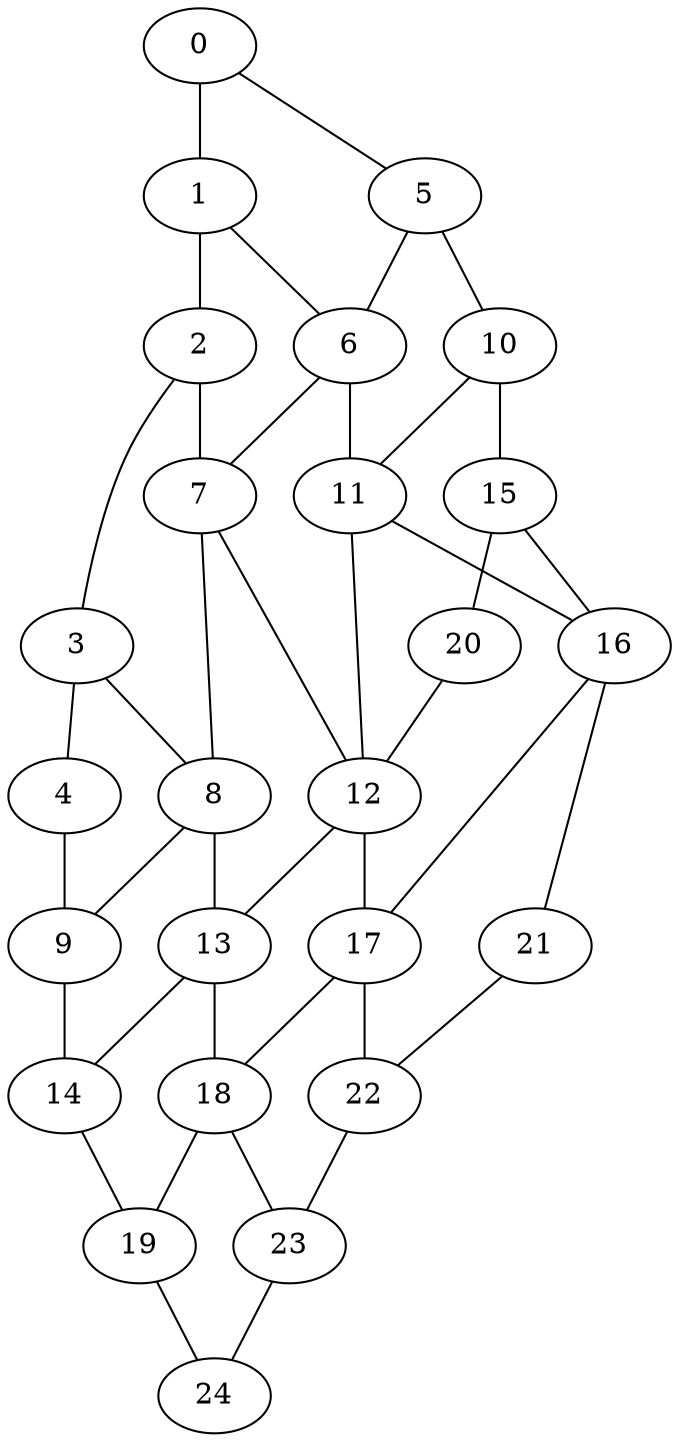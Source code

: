 graph A{
     0--1 [weight=2]
     0--5 [weight=1]
     1--2 [weight=3]
     1--6 [weight=1]
     2--3 [weight=1]
     2--7 [weight=6]
     3--4 [weight=1]
     3--8 [weight=1]
     4--9 [weight=1]
     5--6 [weight=7]
     5--10 [weight=8]
     6--7 [weight=11]
     6--11 [weight=10]
     7--8 [weight=1]
     7--12 [weight=1]
     8--9 [weight=1]
     8--13 [weight=6]
     9--14 [weight=7]
     10--11 [weight=1]
     10--15 [weight=4]
     11--12 [weight=1]
     11--16 [weight=1]
     12--13 [weight=1]
     12--17 [weight=1]
     13--14 [weight=1]
     13--18 [weight=1]
     14--19 [weight=1]
     15--16 [weight=1]
     15--20 [weight=1]
     16--17 [weight=1]
     16--21 [weight=1]
     17--18 [weight=1]
     17--22 [weight=1]
     18--19 [weight=1]
     18--23 [weight=1]
     19--24 [weight=1]
     20--12 [weight=1]
     21--22 [weight=1]
     22--23 [weight=1]
     23--24 [weight=1]
}